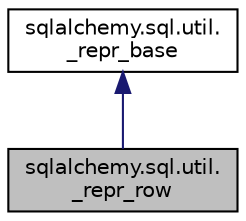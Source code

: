 digraph "sqlalchemy.sql.util._repr_row"
{
 // LATEX_PDF_SIZE
  edge [fontname="Helvetica",fontsize="10",labelfontname="Helvetica",labelfontsize="10"];
  node [fontname="Helvetica",fontsize="10",shape=record];
  Node1 [label="sqlalchemy.sql.util.\l_repr_row",height=0.2,width=0.4,color="black", fillcolor="grey75", style="filled", fontcolor="black",tooltip=" "];
  Node2 -> Node1 [dir="back",color="midnightblue",fontsize="10",style="solid",fontname="Helvetica"];
  Node2 [label="sqlalchemy.sql.util.\l_repr_base",height=0.2,width=0.4,color="black", fillcolor="white", style="filled",URL="$classsqlalchemy_1_1sql_1_1util_1_1__repr__base.html",tooltip=" "];
}
